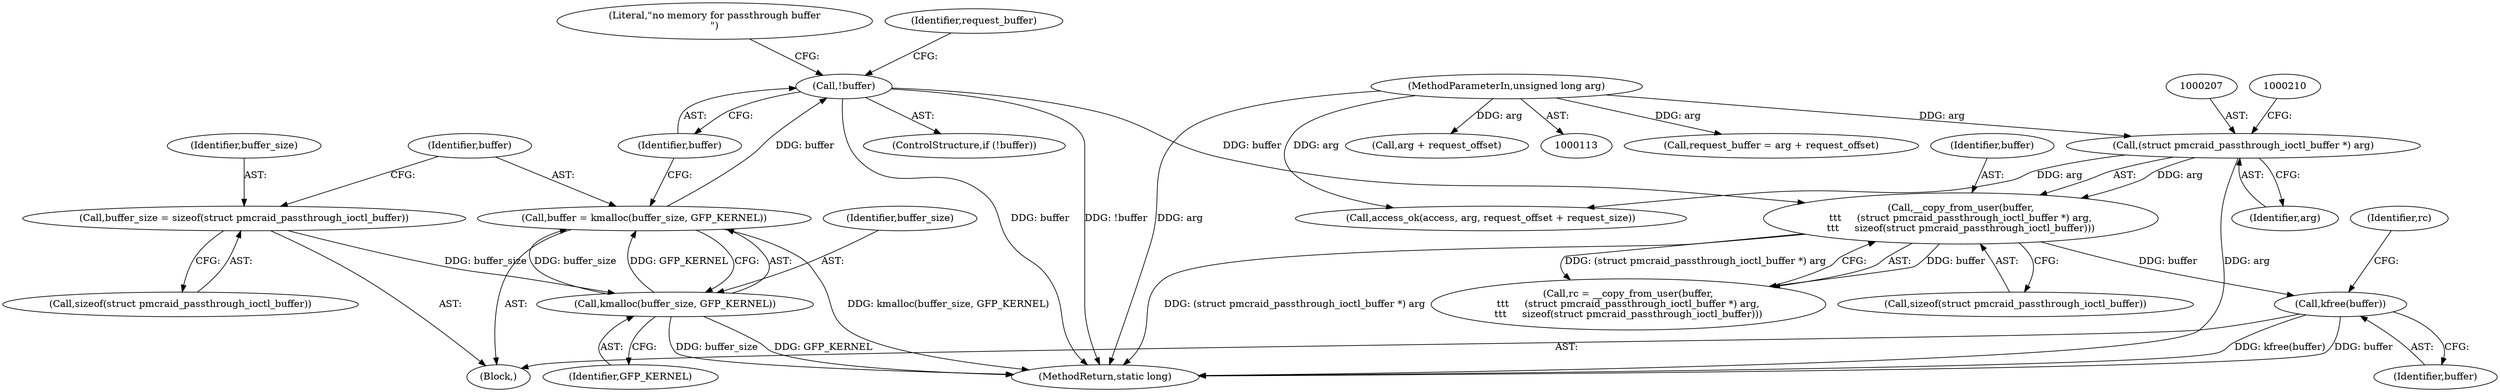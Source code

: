 digraph "0_linux_b5b515445f4f5a905c5dd27e6e682868ccd6c09d@API" {
"1000751" [label="(Call,kfree(buffer))"];
"1000204" [label="(Call,__copy_from_user(buffer,\n\t\t\t     (struct pmcraid_passthrough_ioctl_buffer *) arg,\n\t\t\t     sizeof(struct pmcraid_passthrough_ioctl_buffer)))"];
"1000189" [label="(Call,!buffer)"];
"1000183" [label="(Call,buffer = kmalloc(buffer_size, GFP_KERNEL))"];
"1000185" [label="(Call,kmalloc(buffer_size, GFP_KERNEL))"];
"1000179" [label="(Call,buffer_size = sizeof(struct pmcraid_passthrough_ioctl_buffer))"];
"1000206" [label="(Call,(struct pmcraid_passthrough_ioctl_buffer *) arg)"];
"1000117" [label="(MethodParameterIn,unsigned long arg)"];
"1000204" [label="(Call,__copy_from_user(buffer,\n\t\t\t     (struct pmcraid_passthrough_ioctl_buffer *) arg,\n\t\t\t     sizeof(struct pmcraid_passthrough_ioctl_buffer)))"];
"1000197" [label="(Call,request_buffer = arg + request_offset)"];
"1000183" [label="(Call,buffer = kmalloc(buffer_size, GFP_KERNEL))"];
"1000180" [label="(Identifier,buffer_size)"];
"1000258" [label="(Call,access_ok(access, arg, request_offset + request_size))"];
"1000202" [label="(Call,rc = __copy_from_user(buffer,\n\t\t\t     (struct pmcraid_passthrough_ioctl_buffer *) arg,\n\t\t\t     sizeof(struct pmcraid_passthrough_ioctl_buffer)))"];
"1000193" [label="(Literal,\"no memory for passthrough buffer\n\")"];
"1000198" [label="(Identifier,request_buffer)"];
"1000179" [label="(Call,buffer_size = sizeof(struct pmcraid_passthrough_ioctl_buffer))"];
"1000755" [label="(MethodReturn,static long)"];
"1000189" [label="(Call,!buffer)"];
"1000209" [label="(Call,sizeof(struct pmcraid_passthrough_ioctl_buffer))"];
"1000190" [label="(Identifier,buffer)"];
"1000205" [label="(Identifier,buffer)"];
"1000181" [label="(Call,sizeof(struct pmcraid_passthrough_ioctl_buffer))"];
"1000754" [label="(Identifier,rc)"];
"1000188" [label="(ControlStructure,if (!buffer))"];
"1000751" [label="(Call,kfree(buffer))"];
"1000187" [label="(Identifier,GFP_KERNEL)"];
"1000199" [label="(Call,arg + request_offset)"];
"1000184" [label="(Identifier,buffer)"];
"1000185" [label="(Call,kmalloc(buffer_size, GFP_KERNEL))"];
"1000117" [label="(MethodParameterIn,unsigned long arg)"];
"1000206" [label="(Call,(struct pmcraid_passthrough_ioctl_buffer *) arg)"];
"1000208" [label="(Identifier,arg)"];
"1000752" [label="(Identifier,buffer)"];
"1000186" [label="(Identifier,buffer_size)"];
"1000118" [label="(Block,)"];
"1000751" -> "1000118"  [label="AST: "];
"1000751" -> "1000752"  [label="CFG: "];
"1000752" -> "1000751"  [label="AST: "];
"1000754" -> "1000751"  [label="CFG: "];
"1000751" -> "1000755"  [label="DDG: kfree(buffer)"];
"1000751" -> "1000755"  [label="DDG: buffer"];
"1000204" -> "1000751"  [label="DDG: buffer"];
"1000204" -> "1000202"  [label="AST: "];
"1000204" -> "1000209"  [label="CFG: "];
"1000205" -> "1000204"  [label="AST: "];
"1000206" -> "1000204"  [label="AST: "];
"1000209" -> "1000204"  [label="AST: "];
"1000202" -> "1000204"  [label="CFG: "];
"1000204" -> "1000755"  [label="DDG: (struct pmcraid_passthrough_ioctl_buffer *) arg"];
"1000204" -> "1000202"  [label="DDG: buffer"];
"1000204" -> "1000202"  [label="DDG: (struct pmcraid_passthrough_ioctl_buffer *) arg"];
"1000189" -> "1000204"  [label="DDG: buffer"];
"1000206" -> "1000204"  [label="DDG: arg"];
"1000189" -> "1000188"  [label="AST: "];
"1000189" -> "1000190"  [label="CFG: "];
"1000190" -> "1000189"  [label="AST: "];
"1000193" -> "1000189"  [label="CFG: "];
"1000198" -> "1000189"  [label="CFG: "];
"1000189" -> "1000755"  [label="DDG: buffer"];
"1000189" -> "1000755"  [label="DDG: !buffer"];
"1000183" -> "1000189"  [label="DDG: buffer"];
"1000183" -> "1000118"  [label="AST: "];
"1000183" -> "1000185"  [label="CFG: "];
"1000184" -> "1000183"  [label="AST: "];
"1000185" -> "1000183"  [label="AST: "];
"1000190" -> "1000183"  [label="CFG: "];
"1000183" -> "1000755"  [label="DDG: kmalloc(buffer_size, GFP_KERNEL)"];
"1000185" -> "1000183"  [label="DDG: buffer_size"];
"1000185" -> "1000183"  [label="DDG: GFP_KERNEL"];
"1000185" -> "1000187"  [label="CFG: "];
"1000186" -> "1000185"  [label="AST: "];
"1000187" -> "1000185"  [label="AST: "];
"1000185" -> "1000755"  [label="DDG: buffer_size"];
"1000185" -> "1000755"  [label="DDG: GFP_KERNEL"];
"1000179" -> "1000185"  [label="DDG: buffer_size"];
"1000179" -> "1000118"  [label="AST: "];
"1000179" -> "1000181"  [label="CFG: "];
"1000180" -> "1000179"  [label="AST: "];
"1000181" -> "1000179"  [label="AST: "];
"1000184" -> "1000179"  [label="CFG: "];
"1000206" -> "1000208"  [label="CFG: "];
"1000207" -> "1000206"  [label="AST: "];
"1000208" -> "1000206"  [label="AST: "];
"1000210" -> "1000206"  [label="CFG: "];
"1000206" -> "1000755"  [label="DDG: arg"];
"1000117" -> "1000206"  [label="DDG: arg"];
"1000206" -> "1000258"  [label="DDG: arg"];
"1000117" -> "1000113"  [label="AST: "];
"1000117" -> "1000755"  [label="DDG: arg"];
"1000117" -> "1000197"  [label="DDG: arg"];
"1000117" -> "1000199"  [label="DDG: arg"];
"1000117" -> "1000258"  [label="DDG: arg"];
}

